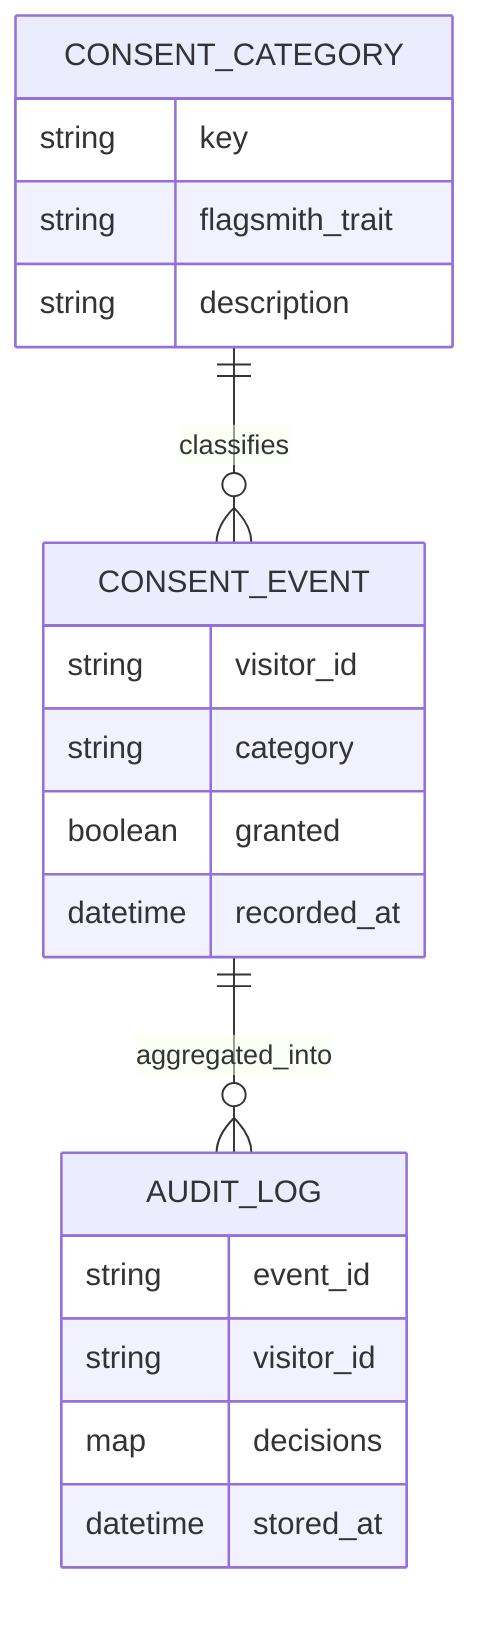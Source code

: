 erDiagram
    CONSENT_EVENT {
        string visitor_id
        string category
        boolean granted
        datetime recorded_at
    }
    CONSENT_CATEGORY {
        string key
        string flagsmith_trait
        string description
    }
    AUDIT_LOG {
        string event_id
        string visitor_id
        map decisions
        datetime stored_at
    }
    CONSENT_EVENT ||--o{ AUDIT_LOG : aggregated_into
    CONSENT_CATEGORY ||--o{ CONSENT_EVENT : classifies